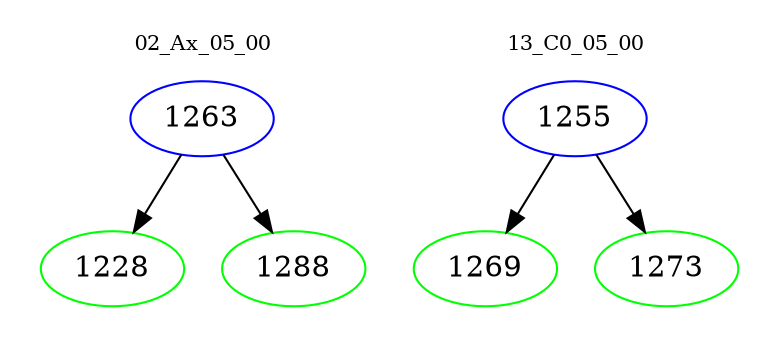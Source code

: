 digraph{
subgraph cluster_0 {
color = white
label = "02_Ax_05_00";
fontsize=10;
T0_1263 [label="1263", color="blue"]
T0_1263 -> T0_1228 [color="black"]
T0_1228 [label="1228", color="green"]
T0_1263 -> T0_1288 [color="black"]
T0_1288 [label="1288", color="green"]
}
subgraph cluster_1 {
color = white
label = "13_C0_05_00";
fontsize=10;
T1_1255 [label="1255", color="blue"]
T1_1255 -> T1_1269 [color="black"]
T1_1269 [label="1269", color="green"]
T1_1255 -> T1_1273 [color="black"]
T1_1273 [label="1273", color="green"]
}
}
